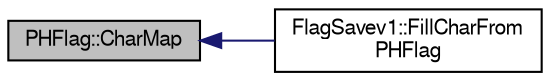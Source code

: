 digraph "PHFlag::CharMap"
{
  bgcolor="transparent";
  edge [fontname="FreeSans",fontsize="10",labelfontname="FreeSans",labelfontsize="10"];
  node [fontname="FreeSans",fontsize="10",shape=record];
  rankdir="LR";
  Node1 [label="PHFlag::CharMap",height=0.2,width=0.4,color="black", fillcolor="grey75", style="filled" fontcolor="black"];
  Node1 -> Node2 [dir="back",color="midnightblue",fontsize="10",style="solid",fontname="FreeSans"];
  Node2 [label="FlagSavev1::FillCharFrom\lPHFlag",height=0.2,width=0.4,color="black",URL="$da/db3/classFlagSavev1.html#a21d9063eeb55d26becfe8518aa4b345f"];
}
